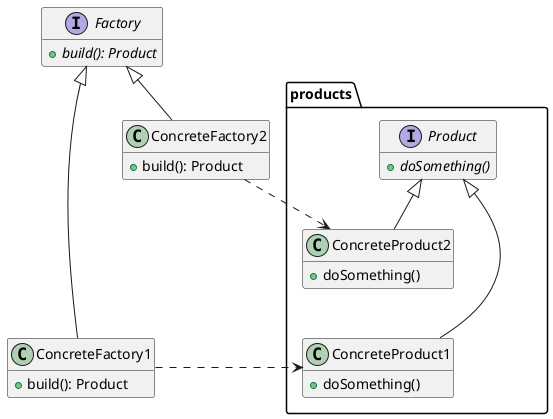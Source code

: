 @startuml

skinparam nodesep 75
skinparam ranksep 50
hide empty members

interface Factory {
  + {abstract} build(): Product
}

class ConcreteFactory1 {
  + build(): Product
}

class ConcreteFactory2 {
  + build(): Product
}

Factory <|-- ConcreteFactory1
Factory <|-- ConcreteFactory2

package products {

  interface Product {
    + {abstract} doSomething()
  }
  class ConcreteProduct1 {
    + doSomething()
  }
  class ConcreteProduct2 {
    + doSomething()
  }

  Product <|-- ConcreteProduct1
  Product <|-- ConcreteProduct2

  ConcreteProduct2 .[hidden]. ConcreteProduct1

}

ConcreteFactory1 .> ConcreteProduct1
ConcreteFactory2 ..> ConcreteProduct2

@enduml
